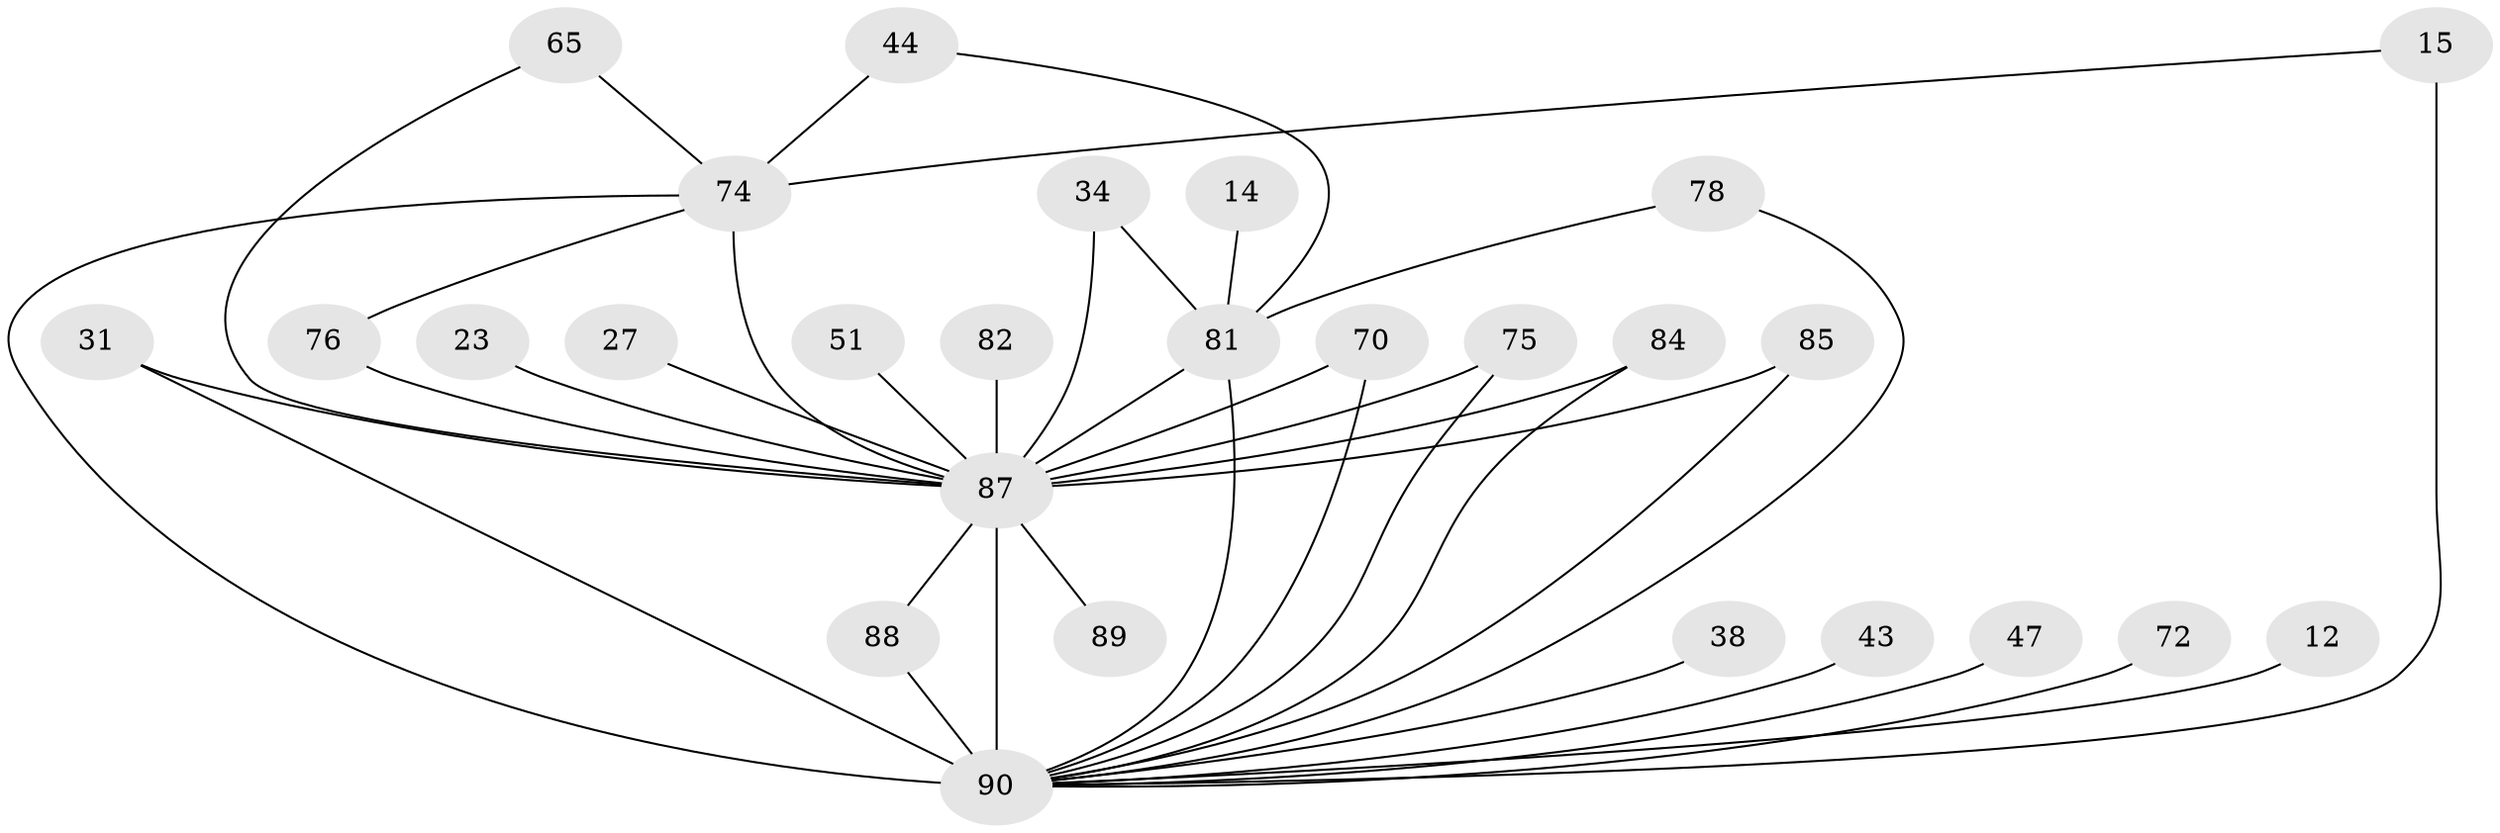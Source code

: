 // original degree distribution, {17: 0.011111111111111112, 22: 0.011111111111111112, 12: 0.011111111111111112, 24: 0.011111111111111112, 18: 0.011111111111111112, 25: 0.011111111111111112, 21: 0.03333333333333333, 16: 0.011111111111111112, 2: 0.5333333333333333, 3: 0.23333333333333334, 8: 0.011111111111111112, 5: 0.03333333333333333, 7: 0.011111111111111112, 4: 0.06666666666666667}
// Generated by graph-tools (version 1.1) at 2025/48/03/04/25 21:48:48]
// undirected, 27 vertices, 40 edges
graph export_dot {
graph [start="1"]
  node [color=gray90,style=filled];
  12;
  14;
  15;
  23 [super="+13"];
  27;
  31;
  34 [super="+21"];
  38;
  43;
  44;
  47;
  51;
  65;
  70 [super="+50+52+41"];
  72;
  74 [super="+32+71+59"];
  75 [super="+33"];
  76 [super="+29"];
  78;
  81 [super="+18+9+30+35"];
  82;
  84;
  85;
  87 [super="+68+83+80+79+55"];
  88 [super="+26+73+77"];
  89;
  90 [super="+57+86+10"];
  12 -- 90 [weight=2];
  14 -- 81;
  15 -- 74;
  15 -- 90 [weight=2];
  23 -- 87 [weight=3];
  27 -- 87 [weight=3];
  31 -- 87;
  31 -- 90;
  34 -- 81 [weight=2];
  34 -- 87;
  38 -- 90;
  43 -- 90 [weight=2];
  44 -- 81;
  44 -- 74;
  47 -- 90 [weight=2];
  51 -- 87;
  65 -- 87;
  65 -- 74;
  70 -- 87 [weight=2];
  70 -- 90 [weight=3];
  72 -- 90 [weight=2];
  74 -- 87 [weight=14];
  74 -- 76 [weight=2];
  74 -- 90 [weight=4];
  75 -- 87 [weight=2];
  75 -- 90;
  76 -- 87;
  78 -- 81;
  78 -- 90;
  81 -- 87 [weight=11];
  81 -- 90 [weight=10];
  82 -- 87;
  84 -- 87;
  84 -- 90;
  85 -- 87;
  85 -- 90;
  87 -- 88 [weight=2];
  87 -- 90 [weight=34];
  87 -- 89 [weight=2];
  88 -- 90 [weight=5];
}
